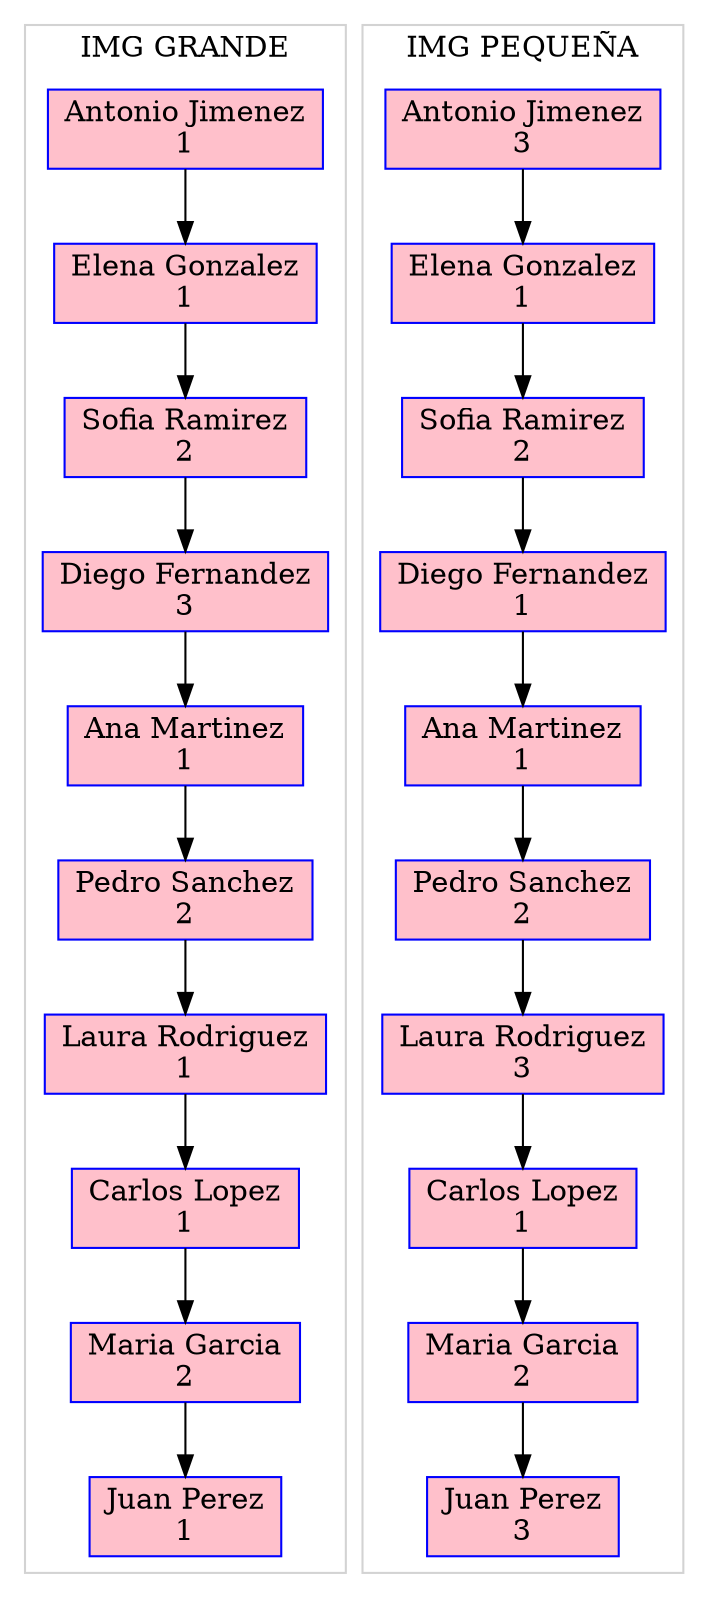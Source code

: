  digraph Pile {
     node [shape=box, style=filled, color=blue, fillcolor=pink];
     subgraph cluster_imgg {
         label="IMG GRANDE";
         color=lightgrey;
         "Node           1 _imgg" [label="Antonio Jimenez\n1"];
         "Node           2 _imgg" [label="Elena Gonzalez\n1"];
         "Node           1 _imgg" -> "Node           2 _imgg";
         "Node           3 _imgg" [label="Sofia Ramirez\n2"];
         "Node           2 _imgg" -> "Node           3 _imgg";
         "Node           4 _imgg" [label="Diego Fernandez\n3"];
         "Node           3 _imgg" -> "Node           4 _imgg";
         "Node           5 _imgg" [label="Ana Martinez\n1"];
         "Node           4 _imgg" -> "Node           5 _imgg";
         "Node           6 _imgg" [label="Pedro Sanchez\n2"];
         "Node           5 _imgg" -> "Node           6 _imgg";
         "Node           7 _imgg" [label="Laura Rodriguez\n1"];
         "Node           6 _imgg" -> "Node           7 _imgg";
         "Node           8 _imgg" [label="Carlos Lopez\n1"];
         "Node           7 _imgg" -> "Node           8 _imgg";
         "Node           9 _imgg" [label="Maria Garcia\n2"];
         "Node           8 _imgg" -> "Node           9 _imgg";
         "Node          10 _imgg" [label="Juan Perez\n1"];
         "Node           9 _imgg" -> "Node          10 _imgg";
     }
     subgraph cluster_imgp {
         label="IMG PEQUEÑA";
         color=lightgrey;
         "Node           1 _imgp" [label="Antonio Jimenez\n3"];
         "Node           2 _imgp" [label="Elena Gonzalez\n1"];
         "Node           1 _imgp" -> "Node           2 _imgp";
         "Node           3 _imgp" [label="Sofia Ramirez\n2"];
         "Node           2 _imgp" -> "Node           3 _imgp";
         "Node           4 _imgp" [label="Diego Fernandez\n1"];
         "Node           3 _imgp" -> "Node           4 _imgp";
         "Node           5 _imgp" [label="Ana Martinez\n1"];
         "Node           4 _imgp" -> "Node           5 _imgp";
         "Node           6 _imgp" [label="Pedro Sanchez\n2"];
         "Node           5 _imgp" -> "Node           6 _imgp";
         "Node           7 _imgp" [label="Laura Rodriguez\n3"];
         "Node           6 _imgp" -> "Node           7 _imgp";
         "Node           8 _imgp" [label="Carlos Lopez\n1"];
         "Node           7 _imgp" -> "Node           8 _imgp";
         "Node           9 _imgp" [label="Maria Garcia\n2"];
         "Node           8 _imgp" -> "Node           9 _imgp";
         "Node          10 _imgp" [label="Juan Perez\n3"];
         "Node           9 _imgp" -> "Node          10 _imgp";
     }
 }
